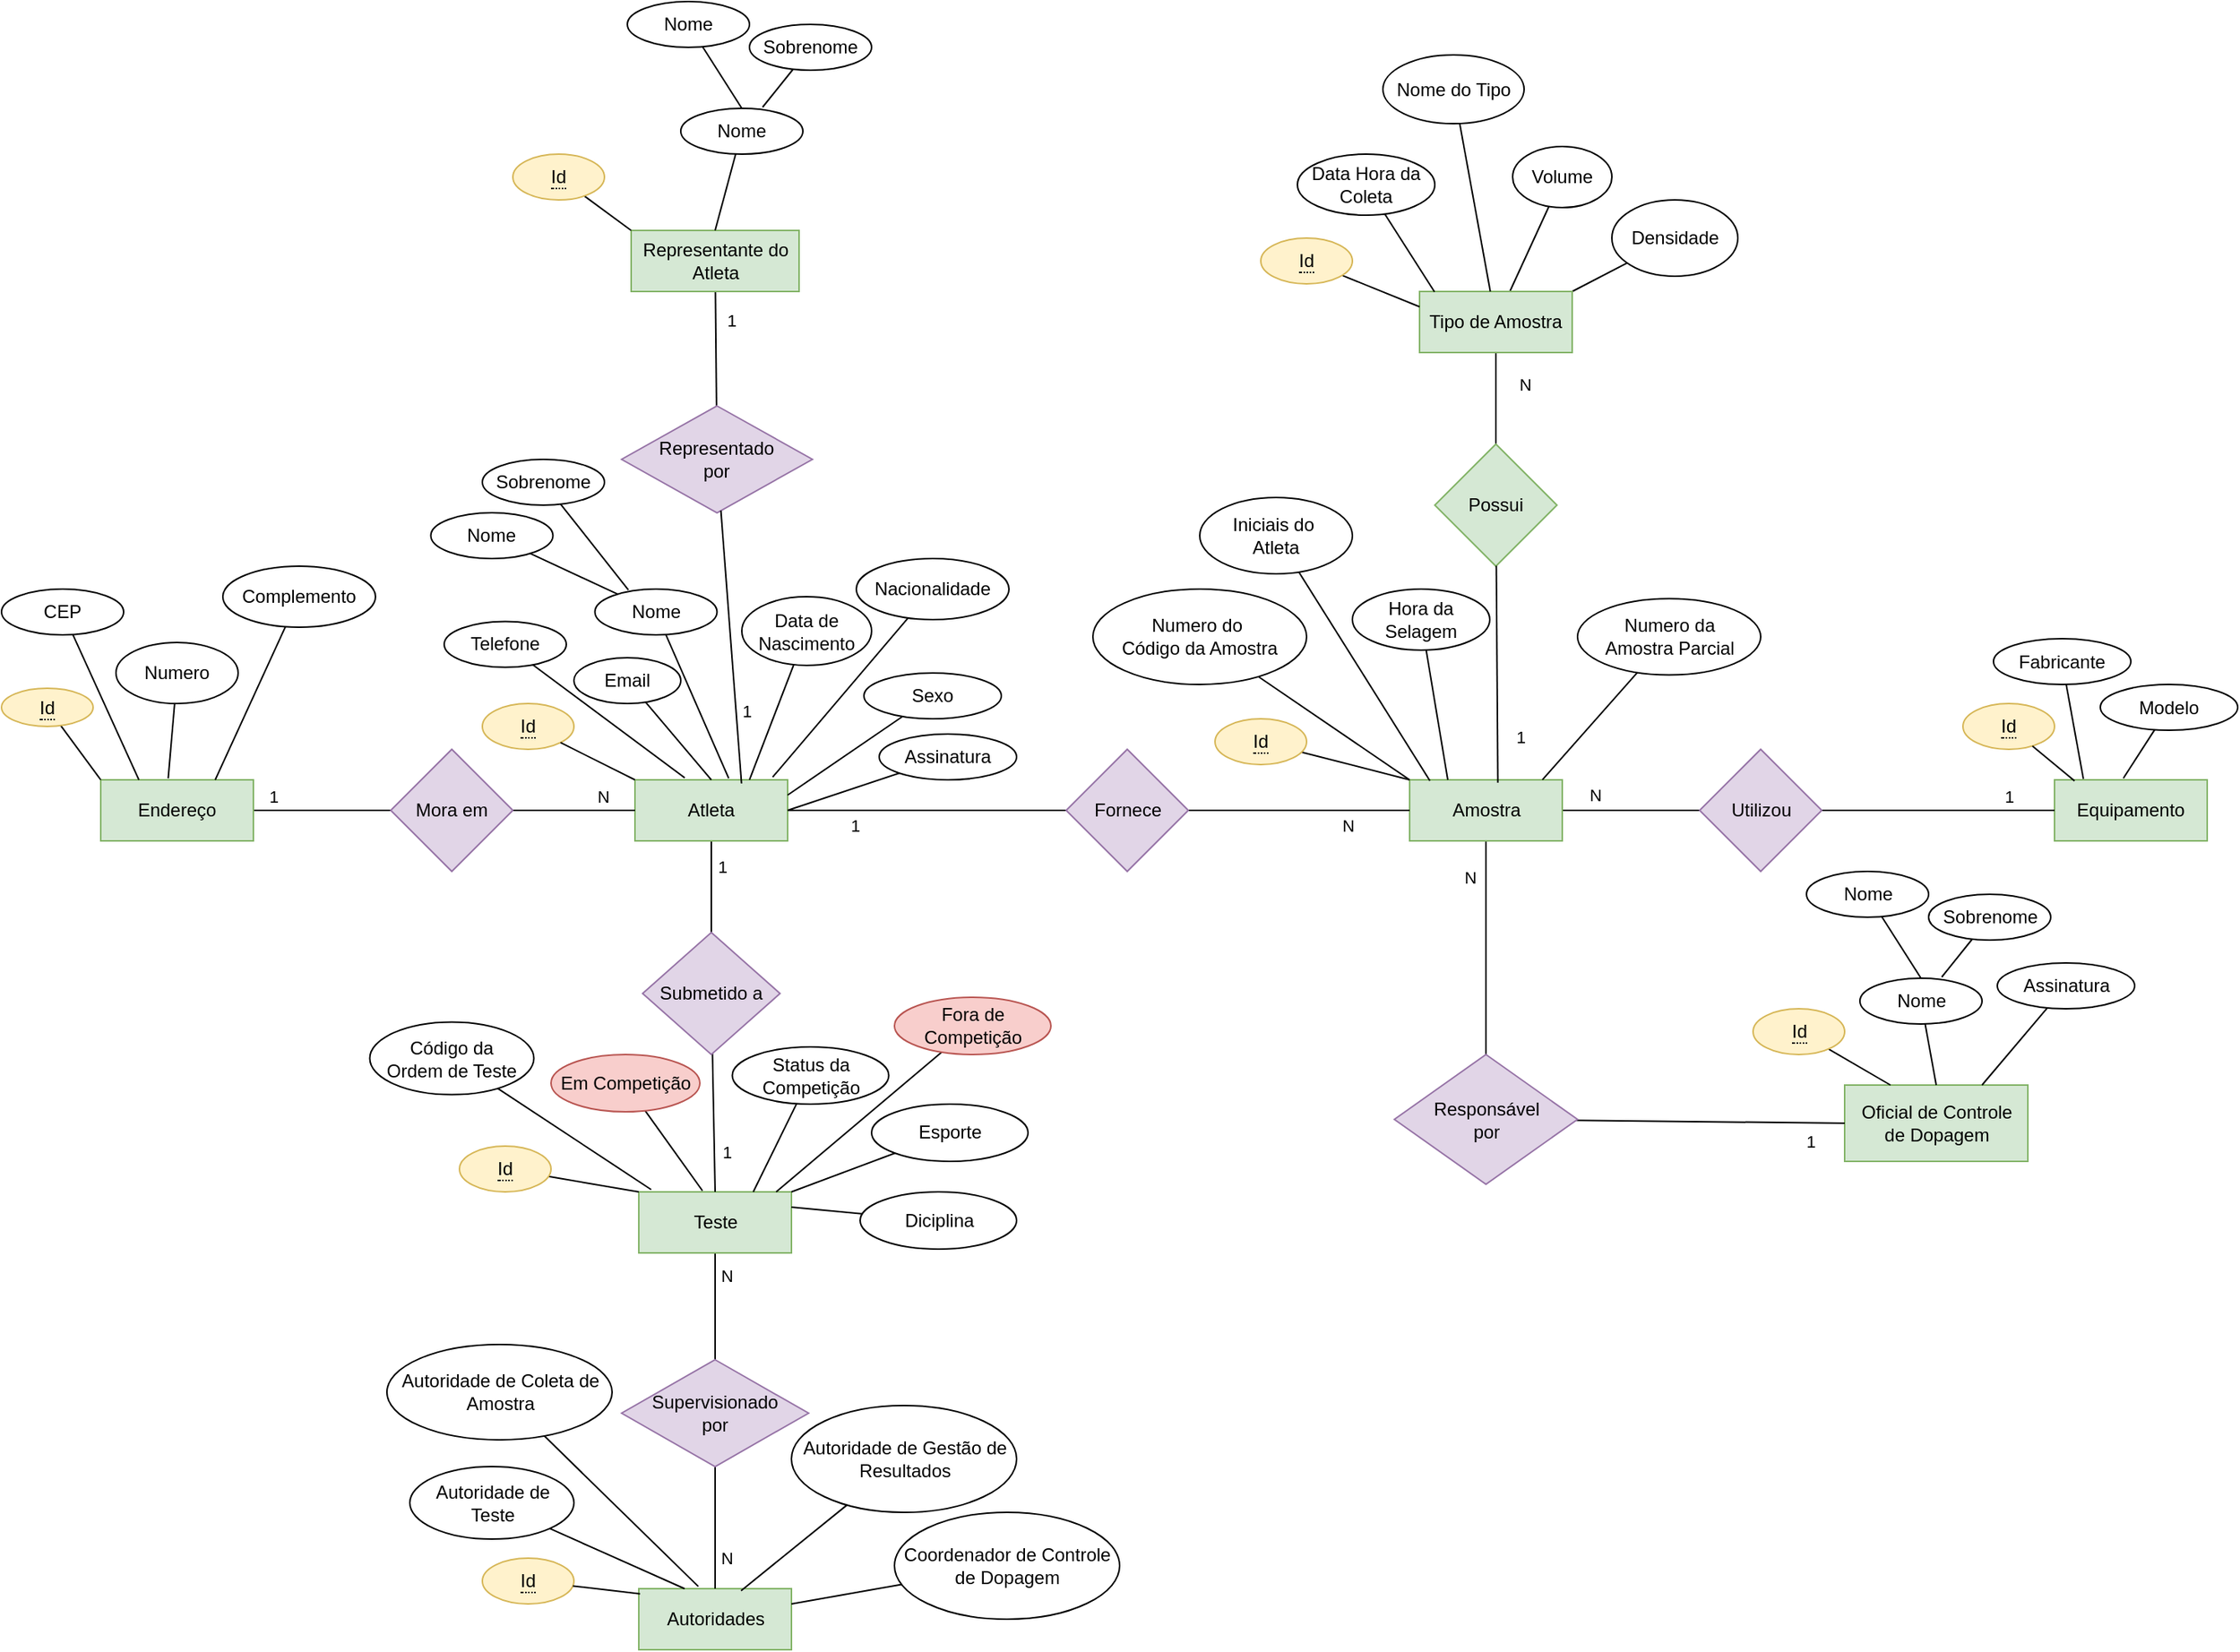 <mxfile version="26.0.16">
  <diagram name="Página-1" id="t-2QdboMSD2lvwBzECB3">
    <mxGraphModel dx="2329" dy="1669" grid="1" gridSize="10" guides="1" tooltips="1" connect="1" arrows="1" fold="1" page="0" pageScale="1" pageWidth="827" pageHeight="1169" math="0" shadow="0">
      <root>
        <mxCell id="0" />
        <mxCell id="1" parent="0" />
        <mxCell id="u0QW2ccfRetypEZ7X_PO-133" value="" style="edgeStyle=none;shape=connector;rounded=0;orthogonalLoop=1;jettySize=auto;html=1;strokeColor=default;align=center;verticalAlign=middle;fontFamily=Helvetica;fontSize=11;fontColor=default;labelBackgroundColor=default;startArrow=none;startFill=0;endArrow=none;" parent="1" source="u0QW2ccfRetypEZ7X_PO-1" target="u0QW2ccfRetypEZ7X_PO-132" edge="1">
          <mxGeometry relative="1" as="geometry" />
        </mxCell>
        <mxCell id="u0QW2ccfRetypEZ7X_PO-135" value="1" style="edgeLabel;html=1;align=center;verticalAlign=middle;resizable=0;points=[];fontFamily=Helvetica;fontSize=11;fontColor=default;labelBackgroundColor=default;" parent="u0QW2ccfRetypEZ7X_PO-133" vertex="1" connectable="0">
          <mxGeometry x="-0.444" y="-1" relative="1" as="geometry">
            <mxPoint x="8" as="offset" />
          </mxGeometry>
        </mxCell>
        <mxCell id="u0QW2ccfRetypEZ7X_PO-1" value="Atleta" style="whiteSpace=wrap;html=1;align=center;fillColor=#d5e8d4;strokeColor=#82b366;" parent="1" vertex="1">
          <mxGeometry x="20" y="-170" width="100" height="40" as="geometry" />
        </mxCell>
        <mxCell id="u0QW2ccfRetypEZ7X_PO-2" value="&lt;span style=&quot;border-bottom: 1px dotted&quot;&gt;Id&lt;/span&gt;" style="ellipse;whiteSpace=wrap;html=1;align=center;fillColor=#fff2cc;strokeColor=#d6b656;" parent="1" vertex="1">
          <mxGeometry x="-80" y="-220" width="60" height="30" as="geometry" />
        </mxCell>
        <mxCell id="u0QW2ccfRetypEZ7X_PO-4" style="edgeStyle=none;shape=connector;rounded=0;orthogonalLoop=1;jettySize=auto;html=1;entryX=0;entryY=0;entryDx=0;entryDy=0;strokeColor=default;align=center;verticalAlign=middle;fontFamily=Helvetica;fontSize=11;fontColor=default;labelBackgroundColor=default;startArrow=none;startFill=0;endArrow=none;" parent="1" source="u0QW2ccfRetypEZ7X_PO-2" target="u0QW2ccfRetypEZ7X_PO-1" edge="1">
          <mxGeometry relative="1" as="geometry" />
        </mxCell>
        <mxCell id="u0QW2ccfRetypEZ7X_PO-6" value="Nome" style="ellipse;whiteSpace=wrap;html=1;align=center;" parent="1" vertex="1">
          <mxGeometry x="-6.25" y="-295" width="80" height="30" as="geometry" />
        </mxCell>
        <mxCell id="u0QW2ccfRetypEZ7X_PO-7" style="edgeStyle=none;shape=connector;rounded=0;orthogonalLoop=1;jettySize=auto;html=1;entryX=0.614;entryY=-0.025;entryDx=0;entryDy=0;entryPerimeter=0;strokeColor=default;align=center;verticalAlign=middle;fontFamily=Helvetica;fontSize=11;fontColor=default;labelBackgroundColor=default;startArrow=none;startFill=0;endArrow=none;" parent="1" source="u0QW2ccfRetypEZ7X_PO-6" target="u0QW2ccfRetypEZ7X_PO-1" edge="1">
          <mxGeometry relative="1" as="geometry" />
        </mxCell>
        <mxCell id="u0QW2ccfRetypEZ7X_PO-145" style="edgeStyle=none;shape=connector;rounded=0;orthogonalLoop=1;jettySize=auto;html=1;strokeColor=default;align=center;verticalAlign=middle;fontFamily=Helvetica;fontSize=11;fontColor=default;labelBackgroundColor=default;startArrow=none;startFill=0;endArrow=none;" parent="1" source="u0QW2ccfRetypEZ7X_PO-8" target="u0QW2ccfRetypEZ7X_PO-6" edge="1">
          <mxGeometry relative="1" as="geometry" />
        </mxCell>
        <mxCell id="u0QW2ccfRetypEZ7X_PO-8" value="Nome" style="ellipse;whiteSpace=wrap;html=1;align=center;" parent="1" vertex="1">
          <mxGeometry x="-113.75" y="-345" width="80" height="30" as="geometry" />
        </mxCell>
        <mxCell id="u0QW2ccfRetypEZ7X_PO-9" value="Sobrenome" style="ellipse;whiteSpace=wrap;html=1;align=center;" parent="1" vertex="1">
          <mxGeometry x="-80" y="-380" width="80" height="30" as="geometry" />
        </mxCell>
        <mxCell id="u0QW2ccfRetypEZ7X_PO-10" style="edgeStyle=none;shape=connector;rounded=0;orthogonalLoop=1;jettySize=auto;html=1;strokeColor=default;align=center;verticalAlign=middle;fontFamily=Helvetica;fontSize=11;fontColor=default;labelBackgroundColor=default;startArrow=none;startFill=0;endArrow=none;entryX=0.274;entryY=0.019;entryDx=0;entryDy=0;entryPerimeter=0;" parent="1" source="u0QW2ccfRetypEZ7X_PO-9" target="u0QW2ccfRetypEZ7X_PO-6" edge="1">
          <mxGeometry relative="1" as="geometry">
            <mxPoint x="-10" y="-301" as="targetPoint" />
          </mxGeometry>
        </mxCell>
        <mxCell id="u0QW2ccfRetypEZ7X_PO-12" value="Nacionalidade" style="ellipse;whiteSpace=wrap;html=1;align=center;" parent="1" vertex="1">
          <mxGeometry x="165" y="-315" width="100" height="40" as="geometry" />
        </mxCell>
        <mxCell id="u0QW2ccfRetypEZ7X_PO-13" style="edgeStyle=none;shape=connector;rounded=0;orthogonalLoop=1;jettySize=auto;html=1;entryX=0.902;entryY=-0.045;entryDx=0;entryDy=0;entryPerimeter=0;strokeColor=default;align=center;verticalAlign=middle;fontFamily=Helvetica;fontSize=11;fontColor=default;labelBackgroundColor=default;startArrow=none;startFill=0;endArrow=none;" parent="1" source="u0QW2ccfRetypEZ7X_PO-12" target="u0QW2ccfRetypEZ7X_PO-1" edge="1">
          <mxGeometry relative="1" as="geometry" />
        </mxCell>
        <mxCell id="u0QW2ccfRetypEZ7X_PO-15" style="edgeStyle=none;shape=connector;rounded=0;orthogonalLoop=1;jettySize=auto;html=1;entryX=0.75;entryY=0;entryDx=0;entryDy=0;strokeColor=default;align=center;verticalAlign=middle;fontFamily=Helvetica;fontSize=11;fontColor=default;labelBackgroundColor=default;startArrow=none;startFill=0;endArrow=none;" parent="1" source="u0QW2ccfRetypEZ7X_PO-14" target="u0QW2ccfRetypEZ7X_PO-1" edge="1">
          <mxGeometry relative="1" as="geometry" />
        </mxCell>
        <mxCell id="u0QW2ccfRetypEZ7X_PO-14" value="Data de&lt;div&gt;Nascimento&lt;/div&gt;" style="ellipse;whiteSpace=wrap;html=1;align=center;" parent="1" vertex="1">
          <mxGeometry x="90" y="-290" width="85" height="45" as="geometry" />
        </mxCell>
        <mxCell id="u0QW2ccfRetypEZ7X_PO-17" style="edgeStyle=none;shape=connector;rounded=0;orthogonalLoop=1;jettySize=auto;html=1;entryX=1;entryY=0.25;entryDx=0;entryDy=0;strokeColor=default;align=center;verticalAlign=middle;fontFamily=Helvetica;fontSize=11;fontColor=default;labelBackgroundColor=default;startArrow=none;startFill=0;endArrow=none;" parent="1" source="u0QW2ccfRetypEZ7X_PO-16" target="u0QW2ccfRetypEZ7X_PO-1" edge="1">
          <mxGeometry relative="1" as="geometry" />
        </mxCell>
        <mxCell id="u0QW2ccfRetypEZ7X_PO-16" value="Sexo" style="ellipse;whiteSpace=wrap;html=1;align=center;" parent="1" vertex="1">
          <mxGeometry x="170" y="-240" width="90" height="30" as="geometry" />
        </mxCell>
        <mxCell id="u0QW2ccfRetypEZ7X_PO-28" value="" style="edgeStyle=none;shape=connector;rounded=0;orthogonalLoop=1;jettySize=auto;html=1;strokeColor=default;align=center;verticalAlign=middle;fontFamily=Helvetica;fontSize=11;fontColor=default;labelBackgroundColor=default;startArrow=none;startFill=0;endArrow=none;" parent="1" source="u0QW2ccfRetypEZ7X_PO-18" target="u0QW2ccfRetypEZ7X_PO-27" edge="1">
          <mxGeometry relative="1" as="geometry" />
        </mxCell>
        <mxCell id="u0QW2ccfRetypEZ7X_PO-30" value="1" style="edgeLabel;html=1;align=center;verticalAlign=middle;resizable=0;points=[];fontFamily=Helvetica;fontSize=11;fontColor=default;labelBackgroundColor=default;" parent="u0QW2ccfRetypEZ7X_PO-28" vertex="1" connectable="0">
          <mxGeometry x="-0.711" y="-2" relative="1" as="geometry">
            <mxPoint y="-11" as="offset" />
          </mxGeometry>
        </mxCell>
        <mxCell id="u0QW2ccfRetypEZ7X_PO-18" value="Endereço" style="whiteSpace=wrap;html=1;align=center;fillColor=#d5e8d4;strokeColor=#82b366;" parent="1" vertex="1">
          <mxGeometry x="-330" y="-170" width="100" height="40" as="geometry" />
        </mxCell>
        <mxCell id="u0QW2ccfRetypEZ7X_PO-20" style="edgeStyle=none;shape=connector;rounded=0;orthogonalLoop=1;jettySize=auto;html=1;entryX=0;entryY=0;entryDx=0;entryDy=0;strokeColor=default;align=center;verticalAlign=middle;fontFamily=Helvetica;fontSize=11;fontColor=default;labelBackgroundColor=default;startArrow=none;startFill=0;endArrow=none;" parent="1" source="u0QW2ccfRetypEZ7X_PO-19" target="u0QW2ccfRetypEZ7X_PO-18" edge="1">
          <mxGeometry relative="1" as="geometry" />
        </mxCell>
        <mxCell id="u0QW2ccfRetypEZ7X_PO-19" value="&lt;span style=&quot;border-bottom: 1px dotted&quot;&gt;Id&lt;/span&gt;" style="ellipse;whiteSpace=wrap;html=1;align=center;fillColor=#fff2cc;strokeColor=#d6b656;" parent="1" vertex="1">
          <mxGeometry x="-395" y="-230" width="60" height="25" as="geometry" />
        </mxCell>
        <mxCell id="u0QW2ccfRetypEZ7X_PO-21" value="CEP" style="ellipse;whiteSpace=wrap;html=1;align=center;" parent="1" vertex="1">
          <mxGeometry x="-395" y="-295" width="80" height="30" as="geometry" />
        </mxCell>
        <mxCell id="u0QW2ccfRetypEZ7X_PO-22" style="edgeStyle=none;shape=connector;rounded=0;orthogonalLoop=1;jettySize=auto;html=1;entryX=0.25;entryY=0;entryDx=0;entryDy=0;strokeColor=default;align=center;verticalAlign=middle;fontFamily=Helvetica;fontSize=11;fontColor=default;labelBackgroundColor=default;startArrow=none;startFill=0;endArrow=none;" parent="1" source="u0QW2ccfRetypEZ7X_PO-21" target="u0QW2ccfRetypEZ7X_PO-18" edge="1">
          <mxGeometry relative="1" as="geometry" />
        </mxCell>
        <mxCell id="u0QW2ccfRetypEZ7X_PO-23" value="Numero" style="ellipse;whiteSpace=wrap;html=1;align=center;" parent="1" vertex="1">
          <mxGeometry x="-320" y="-260" width="80" height="40" as="geometry" />
        </mxCell>
        <mxCell id="u0QW2ccfRetypEZ7X_PO-24" style="edgeStyle=none;shape=connector;rounded=0;orthogonalLoop=1;jettySize=auto;html=1;entryX=0.442;entryY=-0.023;entryDx=0;entryDy=0;entryPerimeter=0;strokeColor=default;align=center;verticalAlign=middle;fontFamily=Helvetica;fontSize=11;fontColor=default;labelBackgroundColor=default;startArrow=none;startFill=0;endArrow=none;" parent="1" source="u0QW2ccfRetypEZ7X_PO-23" target="u0QW2ccfRetypEZ7X_PO-18" edge="1">
          <mxGeometry relative="1" as="geometry" />
        </mxCell>
        <mxCell id="u0QW2ccfRetypEZ7X_PO-26" style="edgeStyle=none;shape=connector;rounded=0;orthogonalLoop=1;jettySize=auto;html=1;entryX=0.75;entryY=0;entryDx=0;entryDy=0;strokeColor=default;align=center;verticalAlign=middle;fontFamily=Helvetica;fontSize=11;fontColor=default;labelBackgroundColor=default;startArrow=none;startFill=0;endArrow=none;" parent="1" source="u0QW2ccfRetypEZ7X_PO-25" target="u0QW2ccfRetypEZ7X_PO-18" edge="1">
          <mxGeometry relative="1" as="geometry" />
        </mxCell>
        <mxCell id="u0QW2ccfRetypEZ7X_PO-25" value="Complemento" style="ellipse;whiteSpace=wrap;html=1;align=center;" parent="1" vertex="1">
          <mxGeometry x="-250" y="-310" width="100" height="40" as="geometry" />
        </mxCell>
        <mxCell id="u0QW2ccfRetypEZ7X_PO-29" style="edgeStyle=none;shape=connector;rounded=0;orthogonalLoop=1;jettySize=auto;html=1;entryX=0;entryY=0.5;entryDx=0;entryDy=0;strokeColor=default;align=center;verticalAlign=middle;fontFamily=Helvetica;fontSize=11;fontColor=default;labelBackgroundColor=default;startArrow=none;startFill=0;endArrow=none;" parent="1" source="u0QW2ccfRetypEZ7X_PO-27" target="u0QW2ccfRetypEZ7X_PO-1" edge="1">
          <mxGeometry relative="1" as="geometry" />
        </mxCell>
        <mxCell id="u0QW2ccfRetypEZ7X_PO-31" value="N" style="edgeLabel;html=1;align=center;verticalAlign=middle;resizable=0;points=[];fontFamily=Helvetica;fontSize=11;fontColor=default;labelBackgroundColor=default;" parent="u0QW2ccfRetypEZ7X_PO-29" vertex="1" connectable="0">
          <mxGeometry x="0.475" y="-2" relative="1" as="geometry">
            <mxPoint y="-11" as="offset" />
          </mxGeometry>
        </mxCell>
        <mxCell id="u0QW2ccfRetypEZ7X_PO-27" value="Mora em" style="rhombus;whiteSpace=wrap;html=1;fillColor=#e1d5e7;strokeColor=#9673a6;" parent="1" vertex="1">
          <mxGeometry x="-140" y="-190" width="80" height="80" as="geometry" />
        </mxCell>
        <mxCell id="u0QW2ccfRetypEZ7X_PO-34" style="edgeStyle=none;shape=connector;rounded=0;orthogonalLoop=1;jettySize=auto;html=1;entryX=0.5;entryY=0;entryDx=0;entryDy=0;strokeColor=default;align=center;verticalAlign=middle;fontFamily=Helvetica;fontSize=11;fontColor=default;labelBackgroundColor=default;startArrow=none;startFill=0;endArrow=none;" parent="1" source="u0QW2ccfRetypEZ7X_PO-32" target="u0QW2ccfRetypEZ7X_PO-1" edge="1">
          <mxGeometry relative="1" as="geometry" />
        </mxCell>
        <mxCell id="u0QW2ccfRetypEZ7X_PO-32" value="Email" style="ellipse;whiteSpace=wrap;html=1;align=center;" parent="1" vertex="1">
          <mxGeometry x="-20" y="-250" width="70" height="30" as="geometry" />
        </mxCell>
        <mxCell id="u0QW2ccfRetypEZ7X_PO-33" value="Telefone" style="ellipse;whiteSpace=wrap;html=1;align=center;" parent="1" vertex="1">
          <mxGeometry x="-105" y="-273.75" width="80" height="30" as="geometry" />
        </mxCell>
        <mxCell id="u0QW2ccfRetypEZ7X_PO-35" style="edgeStyle=none;shape=connector;rounded=0;orthogonalLoop=1;jettySize=auto;html=1;entryX=0.326;entryY=-0.033;entryDx=0;entryDy=0;entryPerimeter=0;strokeColor=default;align=center;verticalAlign=middle;fontFamily=Helvetica;fontSize=11;fontColor=default;labelBackgroundColor=default;startArrow=none;startFill=0;endArrow=none;" parent="1" source="u0QW2ccfRetypEZ7X_PO-33" target="u0QW2ccfRetypEZ7X_PO-1" edge="1">
          <mxGeometry relative="1" as="geometry" />
        </mxCell>
        <mxCell id="u0QW2ccfRetypEZ7X_PO-37" style="edgeStyle=none;shape=connector;rounded=0;orthogonalLoop=1;jettySize=auto;html=1;entryX=1;entryY=0.5;entryDx=0;entryDy=0;strokeColor=default;align=center;verticalAlign=middle;fontFamily=Helvetica;fontSize=11;fontColor=default;labelBackgroundColor=default;startArrow=none;startFill=0;endArrow=none;" parent="1" source="u0QW2ccfRetypEZ7X_PO-36" target="u0QW2ccfRetypEZ7X_PO-1" edge="1">
          <mxGeometry relative="1" as="geometry" />
        </mxCell>
        <mxCell id="u0QW2ccfRetypEZ7X_PO-36" value="Assinatura" style="ellipse;whiteSpace=wrap;html=1;align=center;" parent="1" vertex="1">
          <mxGeometry x="180" y="-200" width="90" height="30" as="geometry" />
        </mxCell>
        <mxCell id="u0QW2ccfRetypEZ7X_PO-38" value="Oficial de Controle&lt;div&gt;de Dopagem&lt;/div&gt;" style="whiteSpace=wrap;html=1;align=center;fillColor=#d5e8d4;strokeColor=#82b366;" parent="1" vertex="1">
          <mxGeometry x="812.5" y="30" width="120" height="50" as="geometry" />
        </mxCell>
        <mxCell id="u0QW2ccfRetypEZ7X_PO-44" style="edgeStyle=none;shape=connector;rounded=0;orthogonalLoop=1;jettySize=auto;html=1;entryX=0.5;entryY=0;entryDx=0;entryDy=0;strokeColor=default;align=center;verticalAlign=middle;fontFamily=Helvetica;fontSize=11;fontColor=default;labelBackgroundColor=default;startArrow=none;startFill=0;endArrow=none;" parent="1" source="u0QW2ccfRetypEZ7X_PO-39" target="u0QW2ccfRetypEZ7X_PO-38" edge="1">
          <mxGeometry relative="1" as="geometry" />
        </mxCell>
        <mxCell id="u0QW2ccfRetypEZ7X_PO-39" value="Nome" style="ellipse;whiteSpace=wrap;html=1;align=center;" parent="1" vertex="1">
          <mxGeometry x="822.5" y="-40" width="80" height="30" as="geometry" />
        </mxCell>
        <mxCell id="u0QW2ccfRetypEZ7X_PO-40" style="edgeStyle=none;shape=connector;rounded=0;orthogonalLoop=1;jettySize=auto;html=1;entryX=0.5;entryY=0;entryDx=0;entryDy=0;strokeColor=default;align=center;verticalAlign=middle;fontFamily=Helvetica;fontSize=11;fontColor=default;labelBackgroundColor=default;startArrow=none;startFill=0;endArrow=none;" parent="1" source="u0QW2ccfRetypEZ7X_PO-41" target="u0QW2ccfRetypEZ7X_PO-39" edge="1">
          <mxGeometry relative="1" as="geometry" />
        </mxCell>
        <mxCell id="u0QW2ccfRetypEZ7X_PO-41" value="Nome" style="ellipse;whiteSpace=wrap;html=1;align=center;" parent="1" vertex="1">
          <mxGeometry x="787.5" y="-110" width="80" height="30" as="geometry" />
        </mxCell>
        <mxCell id="u0QW2ccfRetypEZ7X_PO-42" value="Sobrenome" style="ellipse;whiteSpace=wrap;html=1;align=center;" parent="1" vertex="1">
          <mxGeometry x="867.5" y="-95" width="80" height="30" as="geometry" />
        </mxCell>
        <mxCell id="u0QW2ccfRetypEZ7X_PO-43" style="edgeStyle=none;shape=connector;rounded=0;orthogonalLoop=1;jettySize=auto;html=1;entryX=0.67;entryY=-0.025;entryDx=0;entryDy=0;entryPerimeter=0;strokeColor=default;align=center;verticalAlign=middle;fontFamily=Helvetica;fontSize=11;fontColor=default;labelBackgroundColor=default;startArrow=none;startFill=0;endArrow=none;" parent="1" source="u0QW2ccfRetypEZ7X_PO-42" target="u0QW2ccfRetypEZ7X_PO-39" edge="1">
          <mxGeometry relative="1" as="geometry" />
        </mxCell>
        <mxCell id="u0QW2ccfRetypEZ7X_PO-45" value="Assinatura" style="ellipse;whiteSpace=wrap;html=1;align=center;" parent="1" vertex="1">
          <mxGeometry x="912.5" y="-50" width="90" height="30" as="geometry" />
        </mxCell>
        <mxCell id="u0QW2ccfRetypEZ7X_PO-46" style="edgeStyle=none;shape=connector;rounded=0;orthogonalLoop=1;jettySize=auto;html=1;entryX=0.75;entryY=0;entryDx=0;entryDy=0;strokeColor=default;align=center;verticalAlign=middle;fontFamily=Helvetica;fontSize=11;fontColor=default;labelBackgroundColor=default;startArrow=none;startFill=0;endArrow=none;" parent="1" source="u0QW2ccfRetypEZ7X_PO-45" target="u0QW2ccfRetypEZ7X_PO-38" edge="1">
          <mxGeometry relative="1" as="geometry" />
        </mxCell>
        <mxCell id="u0QW2ccfRetypEZ7X_PO-115" value="" style="edgeStyle=none;shape=connector;rounded=0;orthogonalLoop=1;jettySize=auto;html=1;strokeColor=default;align=center;verticalAlign=middle;fontFamily=Helvetica;fontSize=11;fontColor=default;labelBackgroundColor=default;startArrow=none;startFill=0;endArrow=none;" parent="1" source="u0QW2ccfRetypEZ7X_PO-47" target="u0QW2ccfRetypEZ7X_PO-114" edge="1">
          <mxGeometry relative="1" as="geometry" />
        </mxCell>
        <mxCell id="u0QW2ccfRetypEZ7X_PO-117" value="N" style="edgeLabel;html=1;align=center;verticalAlign=middle;resizable=0;points=[];fontFamily=Helvetica;fontSize=11;fontColor=default;labelBackgroundColor=default;" parent="u0QW2ccfRetypEZ7X_PO-115" vertex="1" connectable="0">
          <mxGeometry x="-0.661" y="-1" relative="1" as="geometry">
            <mxPoint x="-10" as="offset" />
          </mxGeometry>
        </mxCell>
        <mxCell id="u0QW2ccfRetypEZ7X_PO-128" value="" style="edgeStyle=none;shape=connector;rounded=0;orthogonalLoop=1;jettySize=auto;html=1;strokeColor=default;align=center;verticalAlign=middle;fontFamily=Helvetica;fontSize=11;fontColor=default;labelBackgroundColor=default;startArrow=none;startFill=0;endArrow=none;" parent="1" source="u0QW2ccfRetypEZ7X_PO-47" target="u0QW2ccfRetypEZ7X_PO-127" edge="1">
          <mxGeometry relative="1" as="geometry" />
        </mxCell>
        <mxCell id="u0QW2ccfRetypEZ7X_PO-131" value="N" style="edgeLabel;html=1;align=center;verticalAlign=middle;resizable=0;points=[];fontFamily=Helvetica;fontSize=11;fontColor=default;labelBackgroundColor=default;" parent="u0QW2ccfRetypEZ7X_PO-128" vertex="1" connectable="0">
          <mxGeometry x="-0.525" relative="1" as="geometry">
            <mxPoint y="-10" as="offset" />
          </mxGeometry>
        </mxCell>
        <mxCell id="u0QW2ccfRetypEZ7X_PO-47" value="Amostra" style="whiteSpace=wrap;html=1;align=center;fillColor=#d5e8d4;strokeColor=#82b366;" parent="1" vertex="1">
          <mxGeometry x="527.5" y="-170" width="100" height="40" as="geometry" />
        </mxCell>
        <mxCell id="u0QW2ccfRetypEZ7X_PO-49" style="edgeStyle=none;shape=connector;rounded=0;orthogonalLoop=1;jettySize=auto;html=1;entryX=0.25;entryY=0;entryDx=0;entryDy=0;strokeColor=default;align=center;verticalAlign=middle;fontFamily=Helvetica;fontSize=11;fontColor=default;labelBackgroundColor=default;startArrow=none;startFill=0;endArrow=none;" parent="1" source="u0QW2ccfRetypEZ7X_PO-48" target="u0QW2ccfRetypEZ7X_PO-38" edge="1">
          <mxGeometry relative="1" as="geometry" />
        </mxCell>
        <mxCell id="u0QW2ccfRetypEZ7X_PO-48" value="&lt;span style=&quot;border-bottom: 1px dotted&quot;&gt;Id&lt;/span&gt;" style="ellipse;whiteSpace=wrap;html=1;align=center;fillColor=#fff2cc;strokeColor=#d6b656;" parent="1" vertex="1">
          <mxGeometry x="752.5" y="-20" width="60" height="30" as="geometry" />
        </mxCell>
        <mxCell id="u0QW2ccfRetypEZ7X_PO-52" value="Data Hora da&lt;div&gt;Coleta&lt;/div&gt;" style="ellipse;whiteSpace=wrap;html=1;align=center;" parent="1" vertex="1">
          <mxGeometry x="454" y="-580" width="90" height="40" as="geometry" />
        </mxCell>
        <mxCell id="u0QW2ccfRetypEZ7X_PO-55" style="edgeStyle=none;shape=connector;rounded=0;orthogonalLoop=1;jettySize=auto;html=1;entryX=0.87;entryY=-0.001;entryDx=0;entryDy=0;strokeColor=default;align=center;verticalAlign=middle;fontFamily=Helvetica;fontSize=11;fontColor=default;labelBackgroundColor=default;startArrow=none;startFill=0;endArrow=none;entryPerimeter=0;" parent="1" source="u0QW2ccfRetypEZ7X_PO-54" target="u0QW2ccfRetypEZ7X_PO-47" edge="1">
          <mxGeometry relative="1" as="geometry" />
        </mxCell>
        <mxCell id="u0QW2ccfRetypEZ7X_PO-54" value="Numero da&lt;div&gt;Amostra Parcial&lt;/div&gt;" style="ellipse;whiteSpace=wrap;html=1;align=center;" parent="1" vertex="1">
          <mxGeometry x="637.5" y="-288.75" width="120" height="50" as="geometry" />
        </mxCell>
        <mxCell id="u0QW2ccfRetypEZ7X_PO-57" style="edgeStyle=none;shape=connector;rounded=0;orthogonalLoop=1;jettySize=auto;html=1;entryX=0.25;entryY=0;entryDx=0;entryDy=0;strokeColor=default;align=center;verticalAlign=middle;fontFamily=Helvetica;fontSize=11;fontColor=default;labelBackgroundColor=default;startArrow=none;startFill=0;endArrow=none;" parent="1" source="u0QW2ccfRetypEZ7X_PO-56" target="u0QW2ccfRetypEZ7X_PO-47" edge="1">
          <mxGeometry relative="1" as="geometry" />
        </mxCell>
        <mxCell id="u0QW2ccfRetypEZ7X_PO-56" value="Hora da&lt;div&gt;Selagem&lt;/div&gt;" style="ellipse;whiteSpace=wrap;html=1;align=center;" parent="1" vertex="1">
          <mxGeometry x="490" y="-295" width="90" height="40" as="geometry" />
        </mxCell>
        <mxCell id="u0QW2ccfRetypEZ7X_PO-59" style="edgeStyle=none;shape=connector;rounded=0;orthogonalLoop=1;jettySize=auto;html=1;entryX=0.133;entryY=0.016;entryDx=0;entryDy=0;strokeColor=default;align=center;verticalAlign=middle;fontFamily=Helvetica;fontSize=11;fontColor=default;labelBackgroundColor=default;startArrow=none;startFill=0;endArrow=none;entryPerimeter=0;" parent="1" source="u0QW2ccfRetypEZ7X_PO-58" target="u0QW2ccfRetypEZ7X_PO-47" edge="1">
          <mxGeometry relative="1" as="geometry" />
        </mxCell>
        <mxCell id="u0QW2ccfRetypEZ7X_PO-58" value="Iniciais do&amp;nbsp;&lt;div&gt;Atleta&lt;/div&gt;" style="ellipse;whiteSpace=wrap;html=1;align=center;" parent="1" vertex="1">
          <mxGeometry x="390" y="-355" width="100" height="50" as="geometry" />
        </mxCell>
        <mxCell id="u0QW2ccfRetypEZ7X_PO-61" style="edgeStyle=none;shape=connector;rounded=0;orthogonalLoop=1;jettySize=auto;html=1;entryX=0;entryY=0;entryDx=0;entryDy=0;strokeColor=default;align=center;verticalAlign=middle;fontFamily=Helvetica;fontSize=11;fontColor=default;labelBackgroundColor=default;startArrow=none;startFill=0;endArrow=none;" parent="1" source="u0QW2ccfRetypEZ7X_PO-60" target="u0QW2ccfRetypEZ7X_PO-47" edge="1">
          <mxGeometry relative="1" as="geometry" />
        </mxCell>
        <mxCell id="u0QW2ccfRetypEZ7X_PO-60" value="Numero do&amp;nbsp;&lt;div&gt;Código da Amostra&lt;/div&gt;" style="ellipse;whiteSpace=wrap;html=1;align=center;" parent="1" vertex="1">
          <mxGeometry x="320" y="-295" width="140" height="62.5" as="geometry" />
        </mxCell>
        <mxCell id="u0QW2ccfRetypEZ7X_PO-156" style="edgeStyle=none;shape=connector;rounded=0;orthogonalLoop=1;jettySize=auto;html=1;entryX=1;entryY=0;entryDx=0;entryDy=0;strokeColor=default;align=center;verticalAlign=middle;fontFamily=Helvetica;fontSize=11;fontColor=default;labelBackgroundColor=default;startArrow=none;startFill=0;endArrow=none;" parent="1" source="u0QW2ccfRetypEZ7X_PO-62" target="u0QW2ccfRetypEZ7X_PO-151" edge="1">
          <mxGeometry relative="1" as="geometry" />
        </mxCell>
        <mxCell id="u0QW2ccfRetypEZ7X_PO-62" value="Densidade" style="ellipse;whiteSpace=wrap;html=1;align=center;" parent="1" vertex="1">
          <mxGeometry x="660" y="-550" width="82.5" height="50" as="geometry" />
        </mxCell>
        <mxCell id="u0QW2ccfRetypEZ7X_PO-66" style="edgeStyle=none;shape=connector;rounded=0;orthogonalLoop=1;jettySize=auto;html=1;entryX=0;entryY=0;entryDx=0;entryDy=0;strokeColor=default;align=center;verticalAlign=middle;fontFamily=Helvetica;fontSize=11;fontColor=default;labelBackgroundColor=default;startArrow=none;startFill=0;endArrow=none;" parent="1" source="u0QW2ccfRetypEZ7X_PO-65" target="u0QW2ccfRetypEZ7X_PO-47" edge="1">
          <mxGeometry relative="1" as="geometry" />
        </mxCell>
        <mxCell id="u0QW2ccfRetypEZ7X_PO-65" value="&lt;span style=&quot;border-bottom: 1px dotted&quot;&gt;Id&lt;/span&gt;" style="ellipse;whiteSpace=wrap;html=1;align=center;fillColor=#fff2cc;strokeColor=#d6b656;" parent="1" vertex="1">
          <mxGeometry x="400" y="-210" width="60" height="30" as="geometry" />
        </mxCell>
        <mxCell id="u0QW2ccfRetypEZ7X_PO-138" value="" style="edgeStyle=none;shape=connector;rounded=0;orthogonalLoop=1;jettySize=auto;html=1;strokeColor=default;align=center;verticalAlign=middle;fontFamily=Helvetica;fontSize=11;fontColor=default;labelBackgroundColor=default;startArrow=none;startFill=0;endArrow=none;" parent="1" source="u0QW2ccfRetypEZ7X_PO-73" target="u0QW2ccfRetypEZ7X_PO-137" edge="1">
          <mxGeometry relative="1" as="geometry" />
        </mxCell>
        <mxCell id="u0QW2ccfRetypEZ7X_PO-147" value="N" style="edgeLabel;html=1;align=center;verticalAlign=middle;resizable=0;points=[];fontFamily=Helvetica;fontSize=11;fontColor=default;labelBackgroundColor=default;" parent="u0QW2ccfRetypEZ7X_PO-138" vertex="1" connectable="0">
          <mxGeometry x="-0.683" relative="1" as="geometry">
            <mxPoint x="7" y="4" as="offset" />
          </mxGeometry>
        </mxCell>
        <mxCell id="u0QW2ccfRetypEZ7X_PO-73" value="Teste" style="whiteSpace=wrap;html=1;align=center;fillColor=#d5e8d4;strokeColor=#82b366;" parent="1" vertex="1">
          <mxGeometry x="22.5" y="100" width="100" height="40" as="geometry" />
        </mxCell>
        <mxCell id="u0QW2ccfRetypEZ7X_PO-75" style="edgeStyle=none;shape=connector;rounded=0;orthogonalLoop=1;jettySize=auto;html=1;entryX=0;entryY=0;entryDx=0;entryDy=0;strokeColor=default;align=center;verticalAlign=middle;fontFamily=Helvetica;fontSize=11;fontColor=default;labelBackgroundColor=default;startArrow=none;startFill=0;endArrow=none;" parent="1" source="u0QW2ccfRetypEZ7X_PO-74" target="u0QW2ccfRetypEZ7X_PO-73" edge="1">
          <mxGeometry relative="1" as="geometry" />
        </mxCell>
        <mxCell id="u0QW2ccfRetypEZ7X_PO-74" value="&lt;span style=&quot;border-bottom: 1px dotted&quot;&gt;Id&lt;/span&gt;" style="ellipse;whiteSpace=wrap;html=1;align=center;fillColor=#fff2cc;strokeColor=#d6b656;" parent="1" vertex="1">
          <mxGeometry x="-95" y="70" width="60" height="30" as="geometry" />
        </mxCell>
        <mxCell id="u0QW2ccfRetypEZ7X_PO-77" style="edgeStyle=none;shape=connector;rounded=0;orthogonalLoop=1;jettySize=auto;html=1;entryX=0.081;entryY=-0.038;entryDx=0;entryDy=0;strokeColor=default;align=center;verticalAlign=middle;fontFamily=Helvetica;fontSize=11;fontColor=default;labelBackgroundColor=default;startArrow=none;startFill=0;endArrow=none;entryPerimeter=0;" parent="1" source="u0QW2ccfRetypEZ7X_PO-76" target="u0QW2ccfRetypEZ7X_PO-73" edge="1">
          <mxGeometry relative="1" as="geometry" />
        </mxCell>
        <mxCell id="u0QW2ccfRetypEZ7X_PO-76" value="Código da&lt;div&gt;Ordem de Teste&lt;/div&gt;" style="ellipse;whiteSpace=wrap;html=1;align=center;" parent="1" vertex="1">
          <mxGeometry x="-153.75" y="-11.25" width="107.5" height="47.5" as="geometry" />
        </mxCell>
        <mxCell id="u0QW2ccfRetypEZ7X_PO-79" style="edgeStyle=none;shape=connector;rounded=0;orthogonalLoop=1;jettySize=auto;html=1;entryX=0.417;entryY=-0.019;entryDx=0;entryDy=0;strokeColor=default;align=center;verticalAlign=middle;fontFamily=Helvetica;fontSize=11;fontColor=default;labelBackgroundColor=default;startArrow=none;startFill=0;endArrow=none;entryPerimeter=0;" parent="1" source="u0QW2ccfRetypEZ7X_PO-78" target="u0QW2ccfRetypEZ7X_PO-73" edge="1">
          <mxGeometry relative="1" as="geometry" />
        </mxCell>
        <mxCell id="u0QW2ccfRetypEZ7X_PO-78" value="Em Competição" style="ellipse;whiteSpace=wrap;html=1;align=center;fillColor=#f8cecc;strokeColor=#b85450;" parent="1" vertex="1">
          <mxGeometry x="-35" y="10" width="97.5" height="37.5" as="geometry" />
        </mxCell>
        <mxCell id="u0QW2ccfRetypEZ7X_PO-81" style="edgeStyle=none;shape=connector;rounded=0;orthogonalLoop=1;jettySize=auto;html=1;entryX=0.9;entryY=0;entryDx=0;entryDy=0;strokeColor=default;align=center;verticalAlign=middle;fontFamily=Helvetica;fontSize=11;fontColor=default;labelBackgroundColor=default;startArrow=none;startFill=0;endArrow=none;entryPerimeter=0;" parent="1" source="u0QW2ccfRetypEZ7X_PO-80" target="u0QW2ccfRetypEZ7X_PO-73" edge="1">
          <mxGeometry relative="1" as="geometry" />
        </mxCell>
        <mxCell id="u0QW2ccfRetypEZ7X_PO-80" value="Fora de&lt;div&gt;Competição&lt;/div&gt;" style="ellipse;whiteSpace=wrap;html=1;align=center;fillColor=#f8cecc;strokeColor=#b85450;" parent="1" vertex="1">
          <mxGeometry x="190" y="-27.5" width="102.5" height="37.5" as="geometry" />
        </mxCell>
        <mxCell id="u0QW2ccfRetypEZ7X_PO-84" style="edgeStyle=none;shape=connector;rounded=0;orthogonalLoop=1;jettySize=auto;html=1;entryX=1;entryY=0;entryDx=0;entryDy=0;strokeColor=default;align=center;verticalAlign=middle;fontFamily=Helvetica;fontSize=11;fontColor=default;labelBackgroundColor=default;startArrow=none;startFill=0;endArrow=none;" parent="1" source="u0QW2ccfRetypEZ7X_PO-82" target="u0QW2ccfRetypEZ7X_PO-73" edge="1">
          <mxGeometry relative="1" as="geometry" />
        </mxCell>
        <mxCell id="u0QW2ccfRetypEZ7X_PO-82" value="Esporte" style="ellipse;whiteSpace=wrap;html=1;align=center;" parent="1" vertex="1">
          <mxGeometry x="175" y="42.5" width="102.5" height="37.5" as="geometry" />
        </mxCell>
        <mxCell id="u0QW2ccfRetypEZ7X_PO-85" style="edgeStyle=none;shape=connector;rounded=0;orthogonalLoop=1;jettySize=auto;html=1;entryX=1;entryY=0.25;entryDx=0;entryDy=0;strokeColor=default;align=center;verticalAlign=middle;fontFamily=Helvetica;fontSize=11;fontColor=default;labelBackgroundColor=default;startArrow=none;startFill=0;endArrow=none;" parent="1" source="u0QW2ccfRetypEZ7X_PO-83" target="u0QW2ccfRetypEZ7X_PO-73" edge="1">
          <mxGeometry relative="1" as="geometry" />
        </mxCell>
        <mxCell id="u0QW2ccfRetypEZ7X_PO-83" value="Diciplina" style="ellipse;whiteSpace=wrap;html=1;align=center;" parent="1" vertex="1">
          <mxGeometry x="167.5" y="100" width="102.5" height="37.5" as="geometry" />
        </mxCell>
        <mxCell id="u0QW2ccfRetypEZ7X_PO-86" value="Autoridades" style="whiteSpace=wrap;html=1;align=center;fillColor=#d5e8d4;strokeColor=#82b366;" parent="1" vertex="1">
          <mxGeometry x="22.5" y="360" width="100" height="40" as="geometry" />
        </mxCell>
        <mxCell id="u0QW2ccfRetypEZ7X_PO-87" value="Autoridade de Teste" style="ellipse;whiteSpace=wrap;html=1;align=center;" parent="1" vertex="1">
          <mxGeometry x="-127.5" y="280" width="107.5" height="47.5" as="geometry" />
        </mxCell>
        <mxCell id="u0QW2ccfRetypEZ7X_PO-92" style="edgeStyle=none;shape=connector;rounded=0;orthogonalLoop=1;jettySize=auto;html=1;entryX=0.39;entryY=-0.036;entryDx=0;entryDy=0;strokeColor=default;align=center;verticalAlign=middle;fontFamily=Helvetica;fontSize=11;fontColor=default;labelBackgroundColor=default;startArrow=none;startFill=0;endArrow=none;entryPerimeter=0;" parent="1" source="u0QW2ccfRetypEZ7X_PO-88" target="u0QW2ccfRetypEZ7X_PO-86" edge="1">
          <mxGeometry relative="1" as="geometry" />
        </mxCell>
        <mxCell id="u0QW2ccfRetypEZ7X_PO-88" value="Autoridade de Coleta de Amostra" style="ellipse;whiteSpace=wrap;html=1;align=center;" parent="1" vertex="1">
          <mxGeometry x="-142.5" y="200" width="147.5" height="62.5" as="geometry" />
        </mxCell>
        <mxCell id="u0QW2ccfRetypEZ7X_PO-89" value="Autoridade de Gestão de Resultados" style="ellipse;whiteSpace=wrap;html=1;align=center;" parent="1" vertex="1">
          <mxGeometry x="122.5" y="240" width="147.5" height="70" as="geometry" />
        </mxCell>
        <mxCell id="u0QW2ccfRetypEZ7X_PO-94" style="edgeStyle=none;shape=connector;rounded=0;orthogonalLoop=1;jettySize=auto;html=1;entryX=1;entryY=0.25;entryDx=0;entryDy=0;strokeColor=default;align=center;verticalAlign=middle;fontFamily=Helvetica;fontSize=11;fontColor=default;labelBackgroundColor=default;startArrow=none;startFill=0;endArrow=none;" parent="1" source="u0QW2ccfRetypEZ7X_PO-90" target="u0QW2ccfRetypEZ7X_PO-86" edge="1">
          <mxGeometry relative="1" as="geometry" />
        </mxCell>
        <mxCell id="u0QW2ccfRetypEZ7X_PO-90" value="Coordenador de Controle de Dopagem" style="ellipse;whiteSpace=wrap;html=1;align=center;" parent="1" vertex="1">
          <mxGeometry x="190" y="310" width="147.5" height="70" as="geometry" />
        </mxCell>
        <mxCell id="u0QW2ccfRetypEZ7X_PO-91" style="edgeStyle=none;shape=connector;rounded=0;orthogonalLoop=1;jettySize=auto;html=1;entryX=0.3;entryY=0;entryDx=0;entryDy=0;entryPerimeter=0;strokeColor=default;align=center;verticalAlign=middle;fontFamily=Helvetica;fontSize=11;fontColor=default;labelBackgroundColor=default;startArrow=none;startFill=0;endArrow=none;" parent="1" source="u0QW2ccfRetypEZ7X_PO-87" target="u0QW2ccfRetypEZ7X_PO-86" edge="1">
          <mxGeometry relative="1" as="geometry" />
        </mxCell>
        <mxCell id="u0QW2ccfRetypEZ7X_PO-93" style="edgeStyle=none;shape=connector;rounded=0;orthogonalLoop=1;jettySize=auto;html=1;entryX=0.67;entryY=0.034;entryDx=0;entryDy=0;entryPerimeter=0;strokeColor=default;align=center;verticalAlign=middle;fontFamily=Helvetica;fontSize=11;fontColor=default;labelBackgroundColor=default;startArrow=none;startFill=0;endArrow=none;" parent="1" source="u0QW2ccfRetypEZ7X_PO-89" target="u0QW2ccfRetypEZ7X_PO-86" edge="1">
          <mxGeometry relative="1" as="geometry" />
        </mxCell>
        <mxCell id="u0QW2ccfRetypEZ7X_PO-95" value="&lt;span style=&quot;border-bottom: 1px dotted&quot;&gt;Id&lt;/span&gt;" style="ellipse;whiteSpace=wrap;html=1;align=center;fillColor=#fff2cc;strokeColor=#d6b656;" parent="1" vertex="1">
          <mxGeometry x="-80" y="340" width="60" height="30" as="geometry" />
        </mxCell>
        <mxCell id="u0QW2ccfRetypEZ7X_PO-96" style="edgeStyle=none;shape=connector;rounded=0;orthogonalLoop=1;jettySize=auto;html=1;entryX=0.008;entryY=0.084;entryDx=0;entryDy=0;entryPerimeter=0;strokeColor=default;align=center;verticalAlign=middle;fontFamily=Helvetica;fontSize=11;fontColor=default;labelBackgroundColor=default;startArrow=none;startFill=0;endArrow=none;" parent="1" source="u0QW2ccfRetypEZ7X_PO-95" target="u0QW2ccfRetypEZ7X_PO-86" edge="1">
          <mxGeometry relative="1" as="geometry" />
        </mxCell>
        <mxCell id="u0QW2ccfRetypEZ7X_PO-141" value="" style="edgeStyle=none;shape=connector;rounded=0;orthogonalLoop=1;jettySize=auto;html=1;strokeColor=default;align=center;verticalAlign=middle;fontFamily=Helvetica;fontSize=11;fontColor=default;labelBackgroundColor=default;startArrow=none;startFill=0;endArrow=none;" parent="1" source="u0QW2ccfRetypEZ7X_PO-97" target="u0QW2ccfRetypEZ7X_PO-140" edge="1">
          <mxGeometry relative="1" as="geometry" />
        </mxCell>
        <mxCell id="u0QW2ccfRetypEZ7X_PO-143" value="1" style="edgeLabel;html=1;align=center;verticalAlign=middle;resizable=0;points=[];fontFamily=Helvetica;fontSize=11;fontColor=default;labelBackgroundColor=default;" parent="u0QW2ccfRetypEZ7X_PO-141" vertex="1" connectable="0">
          <mxGeometry x="-0.507" y="2" relative="1" as="geometry">
            <mxPoint x="8" as="offset" />
          </mxGeometry>
        </mxCell>
        <mxCell id="u0QW2ccfRetypEZ7X_PO-97" value="Representante do Atleta" style="whiteSpace=wrap;html=1;align=center;fillColor=#d5e8d4;strokeColor=#82b366;" parent="1" vertex="1">
          <mxGeometry x="17.5" y="-530" width="110" height="40" as="geometry" />
        </mxCell>
        <mxCell id="u0QW2ccfRetypEZ7X_PO-105" style="edgeStyle=none;shape=connector;rounded=0;orthogonalLoop=1;jettySize=auto;html=1;entryX=0;entryY=0;entryDx=0;entryDy=0;strokeColor=default;align=center;verticalAlign=middle;fontFamily=Helvetica;fontSize=11;fontColor=default;labelBackgroundColor=default;startArrow=none;startFill=0;endArrow=none;" parent="1" source="u0QW2ccfRetypEZ7X_PO-98" target="u0QW2ccfRetypEZ7X_PO-97" edge="1">
          <mxGeometry relative="1" as="geometry" />
        </mxCell>
        <mxCell id="u0QW2ccfRetypEZ7X_PO-98" value="&lt;span style=&quot;border-bottom: 1px dotted&quot;&gt;Id&lt;/span&gt;" style="ellipse;whiteSpace=wrap;html=1;align=center;fillColor=#fff2cc;strokeColor=#d6b656;" parent="1" vertex="1">
          <mxGeometry x="-60" y="-580" width="60" height="30" as="geometry" />
        </mxCell>
        <mxCell id="u0QW2ccfRetypEZ7X_PO-104" style="edgeStyle=none;shape=connector;rounded=0;orthogonalLoop=1;jettySize=auto;html=1;entryX=0.5;entryY=0;entryDx=0;entryDy=0;strokeColor=default;align=center;verticalAlign=middle;fontFamily=Helvetica;fontSize=11;fontColor=default;labelBackgroundColor=default;startArrow=none;startFill=0;endArrow=none;" parent="1" source="u0QW2ccfRetypEZ7X_PO-99" target="u0QW2ccfRetypEZ7X_PO-97" edge="1">
          <mxGeometry relative="1" as="geometry" />
        </mxCell>
        <mxCell id="u0QW2ccfRetypEZ7X_PO-99" value="Nome" style="ellipse;whiteSpace=wrap;html=1;align=center;" parent="1" vertex="1">
          <mxGeometry x="50" y="-610" width="80" height="30" as="geometry" />
        </mxCell>
        <mxCell id="u0QW2ccfRetypEZ7X_PO-100" style="edgeStyle=none;shape=connector;rounded=0;orthogonalLoop=1;jettySize=auto;html=1;entryX=0.5;entryY=0;entryDx=0;entryDy=0;strokeColor=default;align=center;verticalAlign=middle;fontFamily=Helvetica;fontSize=11;fontColor=default;labelBackgroundColor=default;startArrow=none;startFill=0;endArrow=none;" parent="1" source="u0QW2ccfRetypEZ7X_PO-101" target="u0QW2ccfRetypEZ7X_PO-99" edge="1">
          <mxGeometry relative="1" as="geometry" />
        </mxCell>
        <mxCell id="u0QW2ccfRetypEZ7X_PO-101" value="Nome" style="ellipse;whiteSpace=wrap;html=1;align=center;" parent="1" vertex="1">
          <mxGeometry x="15" y="-680" width="80" height="30" as="geometry" />
        </mxCell>
        <mxCell id="u0QW2ccfRetypEZ7X_PO-102" value="Sobrenome" style="ellipse;whiteSpace=wrap;html=1;align=center;" parent="1" vertex="1">
          <mxGeometry x="95" y="-665" width="80" height="30" as="geometry" />
        </mxCell>
        <mxCell id="u0QW2ccfRetypEZ7X_PO-103" style="edgeStyle=none;shape=connector;rounded=0;orthogonalLoop=1;jettySize=auto;html=1;entryX=0.67;entryY=-0.025;entryDx=0;entryDy=0;entryPerimeter=0;strokeColor=default;align=center;verticalAlign=middle;fontFamily=Helvetica;fontSize=11;fontColor=default;labelBackgroundColor=default;startArrow=none;startFill=0;endArrow=none;" parent="1" source="u0QW2ccfRetypEZ7X_PO-102" target="u0QW2ccfRetypEZ7X_PO-99" edge="1">
          <mxGeometry relative="1" as="geometry" />
        </mxCell>
        <mxCell id="u0QW2ccfRetypEZ7X_PO-108" style="edgeStyle=none;shape=connector;rounded=0;orthogonalLoop=1;jettySize=auto;html=1;entryX=1;entryY=0.5;entryDx=0;entryDy=0;strokeColor=default;align=center;verticalAlign=middle;fontFamily=Helvetica;fontSize=11;fontColor=default;labelBackgroundColor=default;startArrow=none;startFill=0;endArrow=none;" parent="1" source="u0QW2ccfRetypEZ7X_PO-107" target="u0QW2ccfRetypEZ7X_PO-1" edge="1">
          <mxGeometry relative="1" as="geometry" />
        </mxCell>
        <mxCell id="u0QW2ccfRetypEZ7X_PO-110" value="1" style="edgeLabel;html=1;align=center;verticalAlign=middle;resizable=0;points=[];fontFamily=Helvetica;fontSize=11;fontColor=default;labelBackgroundColor=default;" parent="u0QW2ccfRetypEZ7X_PO-108" vertex="1" connectable="0">
          <mxGeometry x="0.521" y="2" relative="1" as="geometry">
            <mxPoint y="8" as="offset" />
          </mxGeometry>
        </mxCell>
        <mxCell id="u0QW2ccfRetypEZ7X_PO-109" style="edgeStyle=none;shape=connector;rounded=0;orthogonalLoop=1;jettySize=auto;html=1;strokeColor=default;align=center;verticalAlign=middle;fontFamily=Helvetica;fontSize=11;fontColor=default;labelBackgroundColor=default;startArrow=none;startFill=0;endArrow=none;entryX=0;entryY=0.5;entryDx=0;entryDy=0;" parent="1" source="u0QW2ccfRetypEZ7X_PO-107" target="u0QW2ccfRetypEZ7X_PO-47" edge="1">
          <mxGeometry relative="1" as="geometry">
            <mxPoint x="510.0" y="-150" as="targetPoint" />
          </mxGeometry>
        </mxCell>
        <mxCell id="u0QW2ccfRetypEZ7X_PO-111" value="N" style="edgeLabel;html=1;align=center;verticalAlign=middle;resizable=0;points=[];fontFamily=Helvetica;fontSize=11;fontColor=default;labelBackgroundColor=default;" parent="u0QW2ccfRetypEZ7X_PO-109" vertex="1" connectable="0">
          <mxGeometry x="0.444" y="-2" relative="1" as="geometry">
            <mxPoint y="8" as="offset" />
          </mxGeometry>
        </mxCell>
        <mxCell id="u0QW2ccfRetypEZ7X_PO-107" value="Fornece" style="rhombus;whiteSpace=wrap;html=1;fillColor=#e1d5e7;strokeColor=#9673a6;" parent="1" vertex="1">
          <mxGeometry x="302.5" y="-190" width="80" height="80" as="geometry" />
        </mxCell>
        <mxCell id="u0QW2ccfRetypEZ7X_PO-155" style="edgeStyle=none;shape=connector;rounded=0;orthogonalLoop=1;jettySize=auto;html=1;strokeColor=default;align=center;verticalAlign=middle;fontFamily=Helvetica;fontSize=11;fontColor=default;labelBackgroundColor=default;startArrow=none;startFill=0;endArrow=none;" parent="1" source="u0QW2ccfRetypEZ7X_PO-112" target="u0QW2ccfRetypEZ7X_PO-151" edge="1">
          <mxGeometry relative="1" as="geometry" />
        </mxCell>
        <mxCell id="u0QW2ccfRetypEZ7X_PO-112" value="Volume" style="ellipse;whiteSpace=wrap;html=1;align=center;" parent="1" vertex="1">
          <mxGeometry x="595" y="-585" width="65" height="40" as="geometry" />
        </mxCell>
        <mxCell id="u0QW2ccfRetypEZ7X_PO-116" style="edgeStyle=none;shape=connector;rounded=0;orthogonalLoop=1;jettySize=auto;html=1;entryX=0;entryY=0.5;entryDx=0;entryDy=0;strokeColor=default;align=center;verticalAlign=middle;fontFamily=Helvetica;fontSize=11;fontColor=default;labelBackgroundColor=default;startArrow=none;startFill=0;endArrow=none;" parent="1" source="u0QW2ccfRetypEZ7X_PO-114" target="u0QW2ccfRetypEZ7X_PO-38" edge="1">
          <mxGeometry relative="1" as="geometry" />
        </mxCell>
        <mxCell id="u0QW2ccfRetypEZ7X_PO-119" value="1" style="edgeLabel;html=1;align=center;verticalAlign=middle;resizable=0;points=[];fontFamily=Helvetica;fontSize=11;fontColor=default;labelBackgroundColor=default;" parent="u0QW2ccfRetypEZ7X_PO-116" vertex="1" connectable="0">
          <mxGeometry x="0.742" y="-1" relative="1" as="geometry">
            <mxPoint y="11" as="offset" />
          </mxGeometry>
        </mxCell>
        <mxCell id="u0QW2ccfRetypEZ7X_PO-114" value="Responsável&lt;div&gt;por&lt;/div&gt;" style="rhombus;whiteSpace=wrap;html=1;fillColor=#e1d5e7;strokeColor=#9673a6;" parent="1" vertex="1">
          <mxGeometry x="517.5" y="10" width="120" height="85" as="geometry" />
        </mxCell>
        <mxCell id="u0QW2ccfRetypEZ7X_PO-120" value="Equipamento" style="whiteSpace=wrap;html=1;align=center;fillColor=#d5e8d4;strokeColor=#82b366;" parent="1" vertex="1">
          <mxGeometry x="950" y="-170" width="100" height="40" as="geometry" />
        </mxCell>
        <mxCell id="u0QW2ccfRetypEZ7X_PO-121" value="&lt;span style=&quot;border-bottom: 1px dotted&quot;&gt;Id&lt;/span&gt;" style="ellipse;whiteSpace=wrap;html=1;align=center;fillColor=#fff2cc;strokeColor=#d6b656;" parent="1" vertex="1">
          <mxGeometry x="890" y="-220" width="60" height="30" as="geometry" />
        </mxCell>
        <mxCell id="u0QW2ccfRetypEZ7X_PO-122" style="edgeStyle=none;shape=connector;rounded=0;orthogonalLoop=1;jettySize=auto;html=1;entryX=0.131;entryY=0.017;entryDx=0;entryDy=0;entryPerimeter=0;strokeColor=default;align=center;verticalAlign=middle;fontFamily=Helvetica;fontSize=11;fontColor=default;labelBackgroundColor=default;startArrow=none;startFill=0;endArrow=none;" parent="1" source="u0QW2ccfRetypEZ7X_PO-121" target="u0QW2ccfRetypEZ7X_PO-120" edge="1">
          <mxGeometry relative="1" as="geometry" />
        </mxCell>
        <mxCell id="u0QW2ccfRetypEZ7X_PO-123" value="Fabricante" style="ellipse;whiteSpace=wrap;html=1;align=center;" parent="1" vertex="1">
          <mxGeometry x="910" y="-262.5" width="90" height="30" as="geometry" />
        </mxCell>
        <mxCell id="u0QW2ccfRetypEZ7X_PO-124" style="edgeStyle=none;shape=connector;rounded=0;orthogonalLoop=1;jettySize=auto;html=1;entryX=0.189;entryY=-0.015;entryDx=0;entryDy=0;entryPerimeter=0;strokeColor=default;align=center;verticalAlign=middle;fontFamily=Helvetica;fontSize=11;fontColor=default;labelBackgroundColor=default;startArrow=none;startFill=0;endArrow=none;" parent="1" source="u0QW2ccfRetypEZ7X_PO-123" target="u0QW2ccfRetypEZ7X_PO-120" edge="1">
          <mxGeometry relative="1" as="geometry" />
        </mxCell>
        <mxCell id="u0QW2ccfRetypEZ7X_PO-125" value="Modelo" style="ellipse;whiteSpace=wrap;html=1;align=center;" parent="1" vertex="1">
          <mxGeometry x="980" y="-232.5" width="90" height="30" as="geometry" />
        </mxCell>
        <mxCell id="u0QW2ccfRetypEZ7X_PO-126" style="edgeStyle=none;shape=connector;rounded=0;orthogonalLoop=1;jettySize=auto;html=1;entryX=0.451;entryY=-0.026;entryDx=0;entryDy=0;entryPerimeter=0;strokeColor=default;align=center;verticalAlign=middle;fontFamily=Helvetica;fontSize=11;fontColor=default;labelBackgroundColor=default;startArrow=none;startFill=0;endArrow=none;" parent="1" source="u0QW2ccfRetypEZ7X_PO-125" target="u0QW2ccfRetypEZ7X_PO-120" edge="1">
          <mxGeometry relative="1" as="geometry" />
        </mxCell>
        <mxCell id="u0QW2ccfRetypEZ7X_PO-129" style="edgeStyle=none;shape=connector;rounded=0;orthogonalLoop=1;jettySize=auto;html=1;entryX=0;entryY=0.5;entryDx=0;entryDy=0;strokeColor=default;align=center;verticalAlign=middle;fontFamily=Helvetica;fontSize=11;fontColor=default;labelBackgroundColor=default;startArrow=none;startFill=0;endArrow=none;" parent="1" source="u0QW2ccfRetypEZ7X_PO-127" target="u0QW2ccfRetypEZ7X_PO-120" edge="1">
          <mxGeometry relative="1" as="geometry" />
        </mxCell>
        <mxCell id="u0QW2ccfRetypEZ7X_PO-130" value="1" style="edgeLabel;html=1;align=center;verticalAlign=middle;resizable=0;points=[];fontFamily=Helvetica;fontSize=11;fontColor=default;labelBackgroundColor=default;" parent="u0QW2ccfRetypEZ7X_PO-129" vertex="1" connectable="0">
          <mxGeometry x="0.598" relative="1" as="geometry">
            <mxPoint y="-9" as="offset" />
          </mxGeometry>
        </mxCell>
        <mxCell id="u0QW2ccfRetypEZ7X_PO-127" value="Utilizou" style="rhombus;whiteSpace=wrap;html=1;fillColor=#e1d5e7;strokeColor=#9673a6;" parent="1" vertex="1">
          <mxGeometry x="717.5" y="-190" width="80" height="80" as="geometry" />
        </mxCell>
        <mxCell id="u0QW2ccfRetypEZ7X_PO-134" style="edgeStyle=none;shape=connector;rounded=0;orthogonalLoop=1;jettySize=auto;html=1;entryX=0.5;entryY=0;entryDx=0;entryDy=0;strokeColor=default;align=center;verticalAlign=middle;fontFamily=Helvetica;fontSize=11;fontColor=default;labelBackgroundColor=default;startArrow=none;startFill=0;endArrow=none;" parent="1" source="u0QW2ccfRetypEZ7X_PO-132" target="u0QW2ccfRetypEZ7X_PO-73" edge="1">
          <mxGeometry relative="1" as="geometry" />
        </mxCell>
        <mxCell id="u0QW2ccfRetypEZ7X_PO-136" value="1" style="edgeLabel;html=1;align=center;verticalAlign=middle;resizable=0;points=[];fontFamily=Helvetica;fontSize=11;fontColor=default;labelBackgroundColor=default;" parent="u0QW2ccfRetypEZ7X_PO-134" vertex="1" connectable="0">
          <mxGeometry x="0.418" relative="1" as="geometry">
            <mxPoint x="8" as="offset" />
          </mxGeometry>
        </mxCell>
        <mxCell id="u0QW2ccfRetypEZ7X_PO-132" value="Submetido a" style="rhombus;whiteSpace=wrap;html=1;fillColor=#e1d5e7;strokeColor=#9673a6;" parent="1" vertex="1">
          <mxGeometry x="25" y="-70" width="90" height="80" as="geometry" />
        </mxCell>
        <mxCell id="u0QW2ccfRetypEZ7X_PO-139" style="edgeStyle=none;shape=connector;rounded=0;orthogonalLoop=1;jettySize=auto;html=1;entryX=0.5;entryY=0;entryDx=0;entryDy=0;strokeColor=default;align=center;verticalAlign=middle;fontFamily=Helvetica;fontSize=11;fontColor=default;labelBackgroundColor=default;startArrow=none;startFill=0;endArrow=none;" parent="1" source="u0QW2ccfRetypEZ7X_PO-137" target="u0QW2ccfRetypEZ7X_PO-86" edge="1">
          <mxGeometry relative="1" as="geometry" />
        </mxCell>
        <mxCell id="u0QW2ccfRetypEZ7X_PO-148" value="N" style="edgeLabel;html=1;align=center;verticalAlign=middle;resizable=0;points=[];fontFamily=Helvetica;fontSize=11;fontColor=default;labelBackgroundColor=default;" parent="u0QW2ccfRetypEZ7X_PO-139" vertex="1" connectable="0">
          <mxGeometry x="0.386" relative="1" as="geometry">
            <mxPoint x="7" y="4" as="offset" />
          </mxGeometry>
        </mxCell>
        <mxCell id="u0QW2ccfRetypEZ7X_PO-137" value="Supervisionado&lt;div&gt;por&lt;/div&gt;" style="rhombus;whiteSpace=wrap;html=1;fillColor=#e1d5e7;strokeColor=#9673a6;" parent="1" vertex="1">
          <mxGeometry x="11.25" y="210" width="122.5" height="70" as="geometry" />
        </mxCell>
        <mxCell id="u0QW2ccfRetypEZ7X_PO-140" value="Representado&lt;div&gt;por&lt;/div&gt;" style="rhombus;whiteSpace=wrap;html=1;fillColor=#e1d5e7;strokeColor=#9673a6;" parent="1" vertex="1">
          <mxGeometry x="11.25" y="-415" width="125" height="70" as="geometry" />
        </mxCell>
        <mxCell id="u0QW2ccfRetypEZ7X_PO-142" style="edgeStyle=none;shape=connector;rounded=0;orthogonalLoop=1;jettySize=auto;html=1;entryX=0.698;entryY=0.059;entryDx=0;entryDy=0;entryPerimeter=0;strokeColor=default;align=center;verticalAlign=middle;fontFamily=Helvetica;fontSize=11;fontColor=default;labelBackgroundColor=default;startArrow=none;startFill=0;endArrow=none;" parent="1" source="u0QW2ccfRetypEZ7X_PO-140" target="u0QW2ccfRetypEZ7X_PO-1" edge="1">
          <mxGeometry relative="1" as="geometry" />
        </mxCell>
        <mxCell id="u0QW2ccfRetypEZ7X_PO-144" value="1" style="edgeLabel;html=1;align=center;verticalAlign=middle;resizable=0;points=[];fontFamily=Helvetica;fontSize=11;fontColor=default;labelBackgroundColor=default;" parent="u0QW2ccfRetypEZ7X_PO-142" vertex="1" connectable="0">
          <mxGeometry x="0.465" y="-1" relative="1" as="geometry">
            <mxPoint x="8" as="offset" />
          </mxGeometry>
        </mxCell>
        <mxCell id="u0QW2ccfRetypEZ7X_PO-160" value="" style="edgeStyle=none;shape=connector;rounded=0;orthogonalLoop=1;jettySize=auto;html=1;strokeColor=default;align=center;verticalAlign=middle;fontFamily=Helvetica;fontSize=11;fontColor=default;labelBackgroundColor=default;startArrow=none;startFill=0;endArrow=none;" parent="1" source="u0QW2ccfRetypEZ7X_PO-151" target="u0QW2ccfRetypEZ7X_PO-159" edge="1">
          <mxGeometry relative="1" as="geometry" />
        </mxCell>
        <mxCell id="u0QW2ccfRetypEZ7X_PO-162" value="N" style="edgeLabel;html=1;align=center;verticalAlign=middle;resizable=0;points=[];fontFamily=Helvetica;fontSize=11;fontColor=default;labelBackgroundColor=default;" parent="u0QW2ccfRetypEZ7X_PO-160" vertex="1" connectable="0">
          <mxGeometry x="-0.182" y="-1" relative="1" as="geometry">
            <mxPoint x="20" y="-4" as="offset" />
          </mxGeometry>
        </mxCell>
        <mxCell id="u0QW2ccfRetypEZ7X_PO-151" value="Tipo de Amostra" style="whiteSpace=wrap;html=1;align=center;fillColor=#d5e8d4;strokeColor=#82b366;" parent="1" vertex="1">
          <mxGeometry x="534" y="-490" width="100" height="40" as="geometry" />
        </mxCell>
        <mxCell id="u0QW2ccfRetypEZ7X_PO-154" style="edgeStyle=none;shape=connector;rounded=0;orthogonalLoop=1;jettySize=auto;html=1;strokeColor=default;align=center;verticalAlign=middle;fontFamily=Helvetica;fontSize=11;fontColor=default;labelBackgroundColor=default;startArrow=none;startFill=0;endArrow=none;" parent="1" source="u0QW2ccfRetypEZ7X_PO-152" target="u0QW2ccfRetypEZ7X_PO-151" edge="1">
          <mxGeometry relative="1" as="geometry" />
        </mxCell>
        <mxCell id="u0QW2ccfRetypEZ7X_PO-152" value="Nome do Tipo" style="ellipse;whiteSpace=wrap;html=1;align=center;" parent="1" vertex="1">
          <mxGeometry x="510" y="-645" width="92.5" height="45" as="geometry" />
        </mxCell>
        <mxCell id="u0QW2ccfRetypEZ7X_PO-153" style="edgeStyle=none;shape=connector;rounded=0;orthogonalLoop=1;jettySize=auto;html=1;entryX=0.098;entryY=0.007;entryDx=0;entryDy=0;entryPerimeter=0;strokeColor=default;align=center;verticalAlign=middle;fontFamily=Helvetica;fontSize=11;fontColor=default;labelBackgroundColor=default;startArrow=none;startFill=0;endArrow=none;" parent="1" source="u0QW2ccfRetypEZ7X_PO-52" target="u0QW2ccfRetypEZ7X_PO-151" edge="1">
          <mxGeometry relative="1" as="geometry" />
        </mxCell>
        <mxCell id="u0QW2ccfRetypEZ7X_PO-158" style="edgeStyle=none;shape=connector;rounded=0;orthogonalLoop=1;jettySize=auto;html=1;entryX=0;entryY=0.25;entryDx=0;entryDy=0;strokeColor=default;align=center;verticalAlign=middle;fontFamily=Helvetica;fontSize=11;fontColor=default;labelBackgroundColor=default;startArrow=none;startFill=0;endArrow=none;" parent="1" source="u0QW2ccfRetypEZ7X_PO-157" target="u0QW2ccfRetypEZ7X_PO-151" edge="1">
          <mxGeometry relative="1" as="geometry" />
        </mxCell>
        <mxCell id="u0QW2ccfRetypEZ7X_PO-157" value="&lt;span style=&quot;border-bottom: 1px dotted&quot;&gt;Id&lt;/span&gt;" style="ellipse;whiteSpace=wrap;html=1;align=center;fillColor=#fff2cc;strokeColor=#d6b656;" parent="1" vertex="1">
          <mxGeometry x="430" y="-525" width="60" height="30" as="geometry" />
        </mxCell>
        <mxCell id="u0QW2ccfRetypEZ7X_PO-159" value="Possui" style="rhombus;whiteSpace=wrap;html=1;fillColor=#d5e8d4;strokeColor=#82b366;" parent="1" vertex="1">
          <mxGeometry x="544" y="-390" width="80" height="80" as="geometry" />
        </mxCell>
        <mxCell id="u0QW2ccfRetypEZ7X_PO-161" style="edgeStyle=none;shape=connector;rounded=0;orthogonalLoop=1;jettySize=auto;html=1;entryX=0.578;entryY=0.046;entryDx=0;entryDy=0;entryPerimeter=0;strokeColor=default;align=center;verticalAlign=middle;fontFamily=Helvetica;fontSize=11;fontColor=default;labelBackgroundColor=default;startArrow=none;startFill=0;endArrow=none;" parent="1" source="u0QW2ccfRetypEZ7X_PO-159" target="u0QW2ccfRetypEZ7X_PO-47" edge="1">
          <mxGeometry relative="1" as="geometry" />
        </mxCell>
        <mxCell id="u0QW2ccfRetypEZ7X_PO-163" value="1" style="edgeLabel;html=1;align=center;verticalAlign=middle;resizable=0;points=[];fontFamily=Helvetica;fontSize=11;fontColor=default;labelBackgroundColor=default;" parent="u0QW2ccfRetypEZ7X_PO-161" vertex="1" connectable="0">
          <mxGeometry x="0.586" y="3" relative="1" as="geometry">
            <mxPoint x="12" as="offset" />
          </mxGeometry>
        </mxCell>
        <mxCell id="gd6iNXjS2seEAY7GNlMb-3" style="edgeStyle=none;shape=connector;rounded=0;orthogonalLoop=1;jettySize=auto;html=1;entryX=0.75;entryY=0;entryDx=0;entryDy=0;strokeColor=default;align=center;verticalAlign=middle;fontFamily=Helvetica;fontSize=11;fontColor=default;labelBackgroundColor=default;startArrow=none;startFill=0;endArrow=none;" edge="1" parent="1" source="gd6iNXjS2seEAY7GNlMb-1" target="u0QW2ccfRetypEZ7X_PO-73">
          <mxGeometry relative="1" as="geometry" />
        </mxCell>
        <mxCell id="gd6iNXjS2seEAY7GNlMb-1" value="Status da&lt;div&gt;Competição&lt;/div&gt;" style="ellipse;whiteSpace=wrap;html=1;align=center;" vertex="1" parent="1">
          <mxGeometry x="83.75" y="5" width="102.5" height="37.5" as="geometry" />
        </mxCell>
      </root>
    </mxGraphModel>
  </diagram>
</mxfile>
